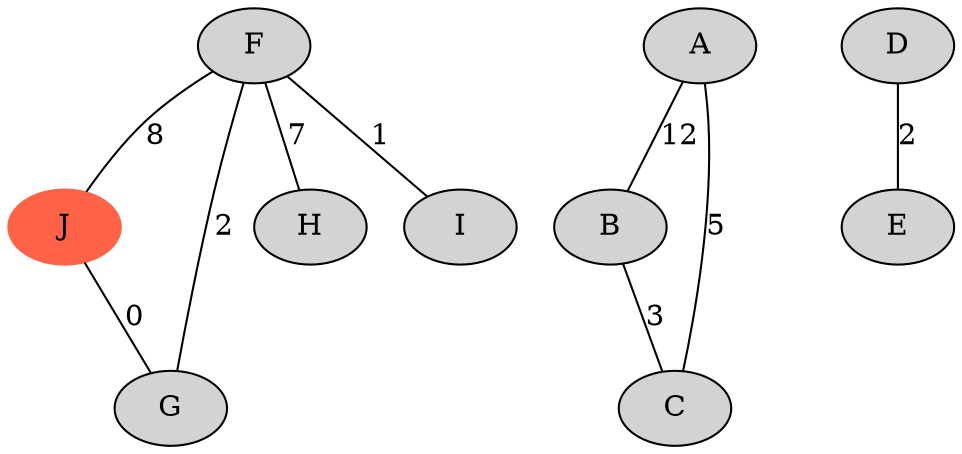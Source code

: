 graph G {
    node [style=filled];
    {node [color=tomato,style=filled] J}
    A -- B [label=12];
    B -- C [label=3];
    A -- C [label=5];
    D -- E [label=2];
    F -- G [label=2];
    F -- H [label=7];
    F -- I [label=1];
    F -- J [label=8];
    J -- G [label=0];
}
